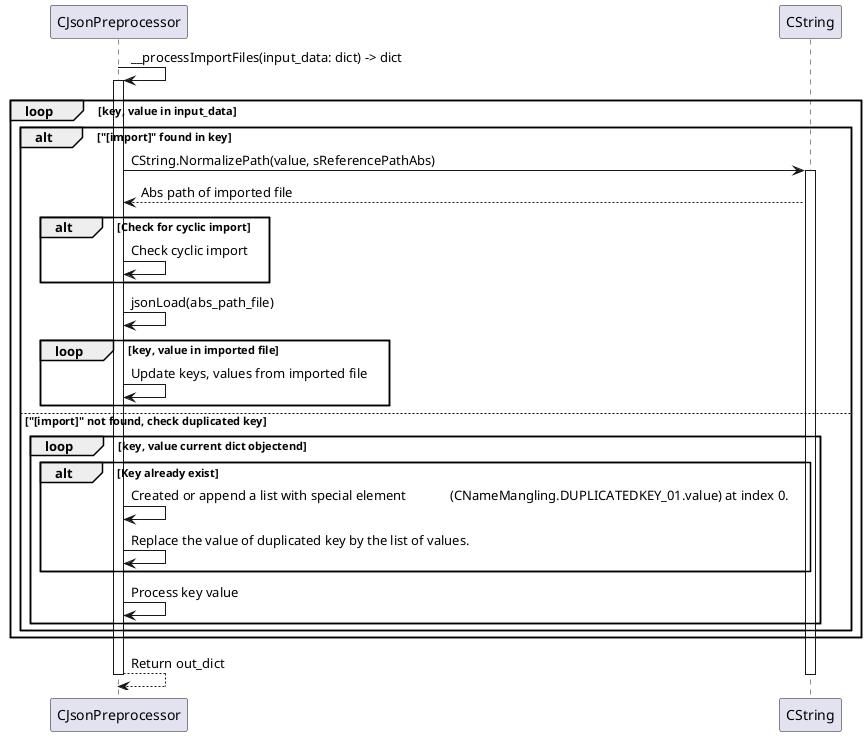 @startuml

participant CJsonPreprocessor
participant CString

CJsonPreprocessor -> CJsonPreprocessor: __processImportFiles(input_data: dict) -> dict
activate CJsonPreprocessor

loop key, value in input_data
alt "[import]" found in key
    CJsonPreprocessor -> CString: CString.NormalizePath(value, sReferencePathAbs)
    activate CString
    CString --> CJsonPreprocessor: Abs path of imported file

    alt Check for cyclic import
        CJsonPreprocessor -> CJsonPreprocessor: Check cyclic import
    end

    CJsonPreprocessor -> CJsonPreprocessor: jsonLoad(abs_path_file)
    loop key, value in imported file
    CJsonPreprocessor -> CJsonPreprocessor: Update keys, values from imported file
    end
else "[import]" not found, check duplicated key
    loop key, value current dict objectend
        alt Key already exist
            CJsonPreprocessor -> CJsonPreprocessor: Created or append a list with special element \
            (CNameMangling.DUPLICATEDKEY_01.value) at index 0.
            CJsonPreprocessor -> CJsonPreprocessor: Replace the value of duplicated key by the list of values.
        end
    CJsonPreprocessor -> CJsonPreprocessor: Process key value
    end
end

end

CJsonPreprocessor --> CJsonPreprocessor: Return out_dict

deactivate CString
deactivate CJsonPreprocessor

@enduml